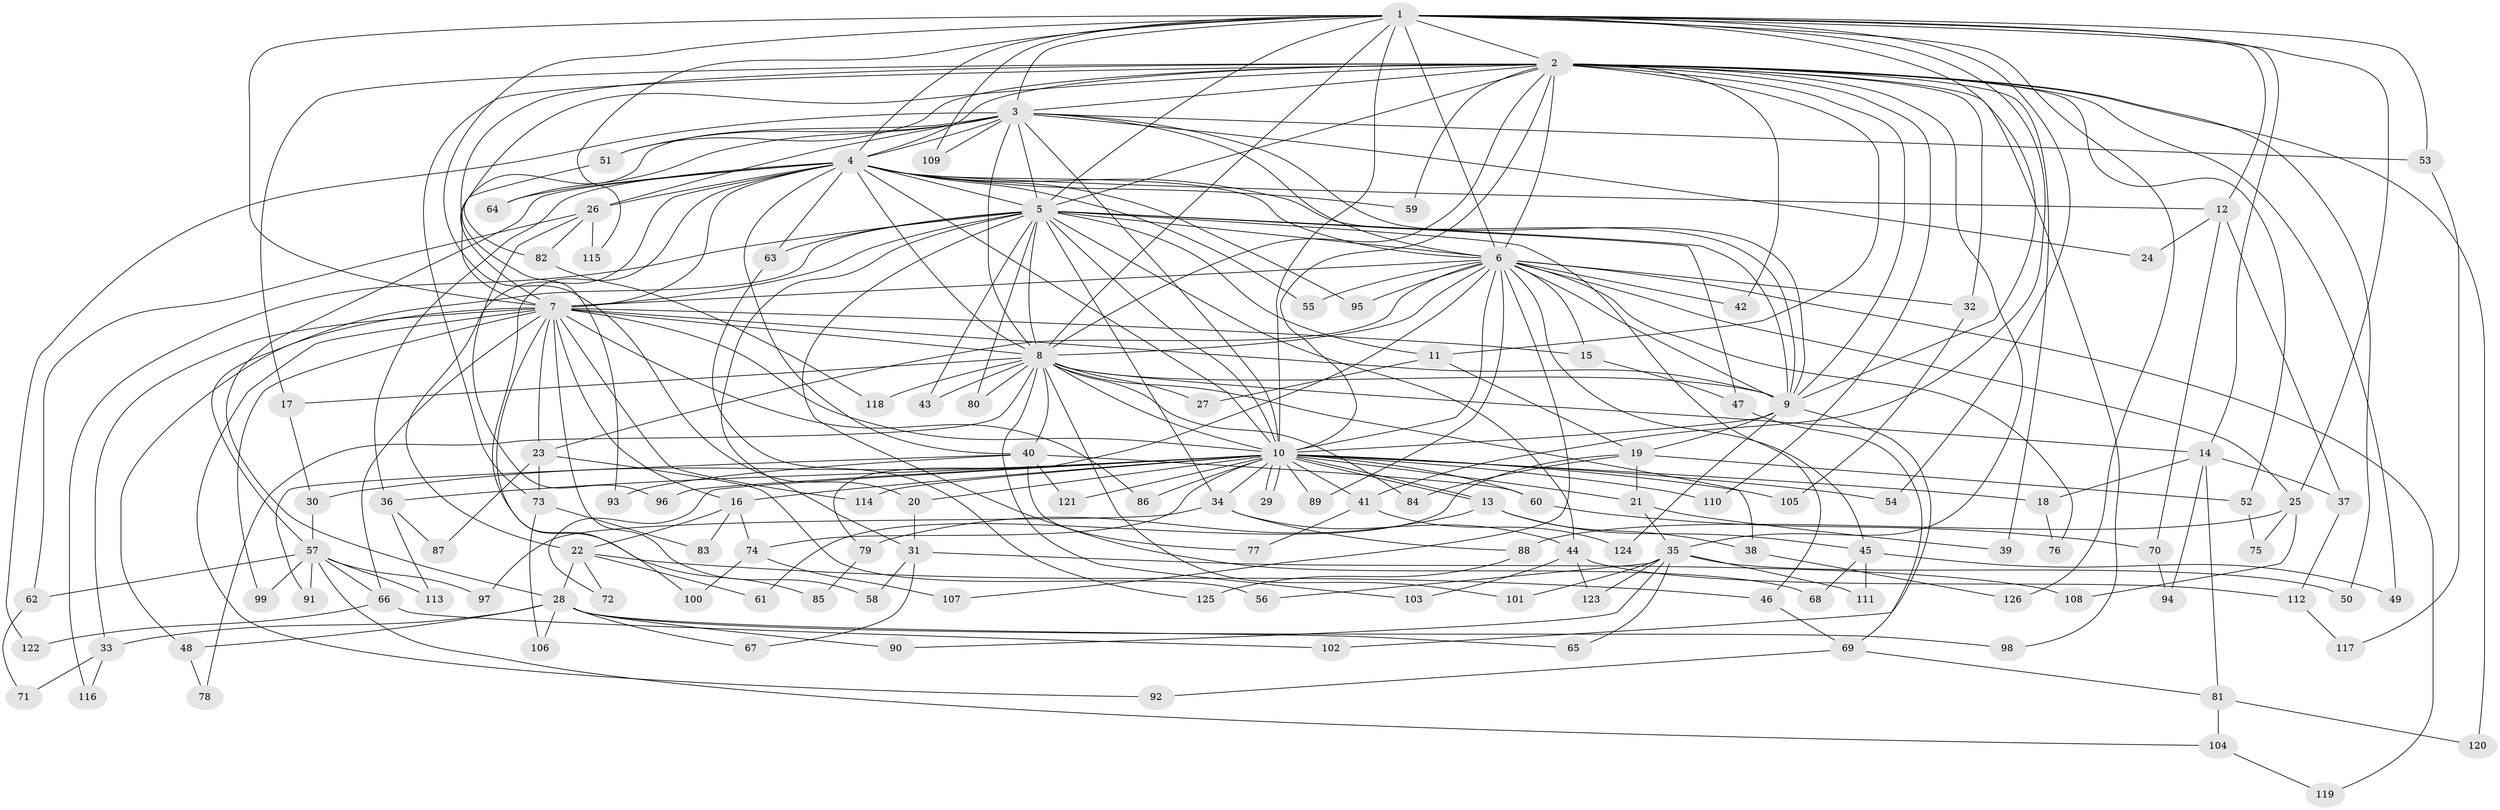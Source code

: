 // Generated by graph-tools (version 1.1) at 2025/49/03/09/25 03:49:28]
// undirected, 126 vertices, 277 edges
graph export_dot {
graph [start="1"]
  node [color=gray90,style=filled];
  1;
  2;
  3;
  4;
  5;
  6;
  7;
  8;
  9;
  10;
  11;
  12;
  13;
  14;
  15;
  16;
  17;
  18;
  19;
  20;
  21;
  22;
  23;
  24;
  25;
  26;
  27;
  28;
  29;
  30;
  31;
  32;
  33;
  34;
  35;
  36;
  37;
  38;
  39;
  40;
  41;
  42;
  43;
  44;
  45;
  46;
  47;
  48;
  49;
  50;
  51;
  52;
  53;
  54;
  55;
  56;
  57;
  58;
  59;
  60;
  61;
  62;
  63;
  64;
  65;
  66;
  67;
  68;
  69;
  70;
  71;
  72;
  73;
  74;
  75;
  76;
  77;
  78;
  79;
  80;
  81;
  82;
  83;
  84;
  85;
  86;
  87;
  88;
  89;
  90;
  91;
  92;
  93;
  94;
  95;
  96;
  97;
  98;
  99;
  100;
  101;
  102;
  103;
  104;
  105;
  106;
  107;
  108;
  109;
  110;
  111;
  112;
  113;
  114;
  115;
  116;
  117;
  118;
  119;
  120;
  121;
  122;
  123;
  124;
  125;
  126;
  1 -- 2;
  1 -- 3;
  1 -- 4;
  1 -- 5;
  1 -- 6;
  1 -- 7;
  1 -- 8;
  1 -- 9;
  1 -- 10;
  1 -- 12;
  1 -- 14;
  1 -- 20;
  1 -- 25;
  1 -- 41;
  1 -- 53;
  1 -- 54;
  1 -- 109;
  1 -- 115;
  1 -- 126;
  2 -- 3;
  2 -- 4;
  2 -- 5;
  2 -- 6;
  2 -- 7;
  2 -- 8;
  2 -- 9;
  2 -- 10;
  2 -- 11;
  2 -- 17;
  2 -- 32;
  2 -- 35;
  2 -- 39;
  2 -- 42;
  2 -- 49;
  2 -- 50;
  2 -- 51;
  2 -- 52;
  2 -- 59;
  2 -- 73;
  2 -- 82;
  2 -- 98;
  2 -- 110;
  2 -- 120;
  3 -- 4;
  3 -- 5;
  3 -- 6;
  3 -- 7;
  3 -- 8;
  3 -- 9;
  3 -- 10;
  3 -- 24;
  3 -- 26;
  3 -- 51;
  3 -- 53;
  3 -- 64;
  3 -- 109;
  3 -- 122;
  4 -- 5;
  4 -- 6;
  4 -- 7;
  4 -- 8;
  4 -- 9;
  4 -- 10;
  4 -- 12;
  4 -- 22;
  4 -- 26;
  4 -- 28;
  4 -- 36;
  4 -- 40;
  4 -- 55;
  4 -- 59;
  4 -- 63;
  4 -- 64;
  4 -- 85;
  4 -- 95;
  5 -- 6;
  5 -- 7;
  5 -- 8;
  5 -- 9;
  5 -- 10;
  5 -- 11;
  5 -- 31;
  5 -- 34;
  5 -- 43;
  5 -- 44;
  5 -- 46;
  5 -- 47;
  5 -- 57;
  5 -- 63;
  5 -- 68;
  5 -- 80;
  5 -- 116;
  6 -- 7;
  6 -- 8;
  6 -- 9;
  6 -- 10;
  6 -- 15;
  6 -- 23;
  6 -- 25;
  6 -- 32;
  6 -- 42;
  6 -- 45;
  6 -- 55;
  6 -- 76;
  6 -- 79;
  6 -- 89;
  6 -- 95;
  6 -- 107;
  6 -- 119;
  7 -- 8;
  7 -- 9;
  7 -- 10;
  7 -- 15;
  7 -- 16;
  7 -- 23;
  7 -- 33;
  7 -- 48;
  7 -- 58;
  7 -- 66;
  7 -- 86;
  7 -- 92;
  7 -- 99;
  7 -- 100;
  7 -- 114;
  8 -- 9;
  8 -- 10;
  8 -- 14;
  8 -- 17;
  8 -- 27;
  8 -- 38;
  8 -- 40;
  8 -- 43;
  8 -- 78;
  8 -- 80;
  8 -- 84;
  8 -- 101;
  8 -- 103;
  8 -- 118;
  9 -- 10;
  9 -- 19;
  9 -- 102;
  9 -- 124;
  10 -- 13;
  10 -- 13;
  10 -- 16;
  10 -- 18;
  10 -- 20;
  10 -- 21;
  10 -- 29;
  10 -- 29;
  10 -- 30;
  10 -- 34;
  10 -- 36;
  10 -- 41;
  10 -- 54;
  10 -- 60;
  10 -- 72;
  10 -- 74;
  10 -- 86;
  10 -- 89;
  10 -- 96;
  10 -- 105;
  10 -- 110;
  10 -- 114;
  10 -- 121;
  11 -- 19;
  11 -- 27;
  12 -- 24;
  12 -- 37;
  12 -- 70;
  13 -- 38;
  13 -- 45;
  13 -- 79;
  14 -- 18;
  14 -- 37;
  14 -- 81;
  14 -- 94;
  15 -- 47;
  16 -- 22;
  16 -- 74;
  16 -- 83;
  17 -- 30;
  18 -- 76;
  19 -- 21;
  19 -- 52;
  19 -- 61;
  19 -- 84;
  20 -- 31;
  21 -- 35;
  21 -- 39;
  22 -- 28;
  22 -- 46;
  22 -- 61;
  22 -- 72;
  23 -- 56;
  23 -- 73;
  23 -- 87;
  25 -- 75;
  25 -- 88;
  25 -- 108;
  26 -- 62;
  26 -- 82;
  26 -- 96;
  26 -- 115;
  28 -- 33;
  28 -- 48;
  28 -- 65;
  28 -- 67;
  28 -- 90;
  28 -- 98;
  28 -- 106;
  30 -- 57;
  31 -- 58;
  31 -- 67;
  31 -- 108;
  32 -- 105;
  33 -- 71;
  33 -- 116;
  34 -- 44;
  34 -- 88;
  34 -- 97;
  35 -- 50;
  35 -- 56;
  35 -- 65;
  35 -- 90;
  35 -- 101;
  35 -- 111;
  35 -- 123;
  36 -- 87;
  36 -- 113;
  37 -- 112;
  38 -- 126;
  40 -- 60;
  40 -- 77;
  40 -- 91;
  40 -- 93;
  40 -- 121;
  41 -- 77;
  41 -- 124;
  44 -- 103;
  44 -- 112;
  44 -- 123;
  45 -- 49;
  45 -- 68;
  45 -- 111;
  46 -- 69;
  47 -- 69;
  48 -- 78;
  51 -- 93;
  52 -- 75;
  53 -- 117;
  57 -- 62;
  57 -- 66;
  57 -- 91;
  57 -- 97;
  57 -- 99;
  57 -- 104;
  57 -- 113;
  60 -- 70;
  62 -- 71;
  63 -- 125;
  66 -- 102;
  66 -- 122;
  69 -- 81;
  69 -- 92;
  70 -- 94;
  73 -- 83;
  73 -- 106;
  74 -- 100;
  74 -- 107;
  79 -- 85;
  81 -- 104;
  81 -- 120;
  82 -- 118;
  88 -- 125;
  104 -- 119;
  112 -- 117;
}
